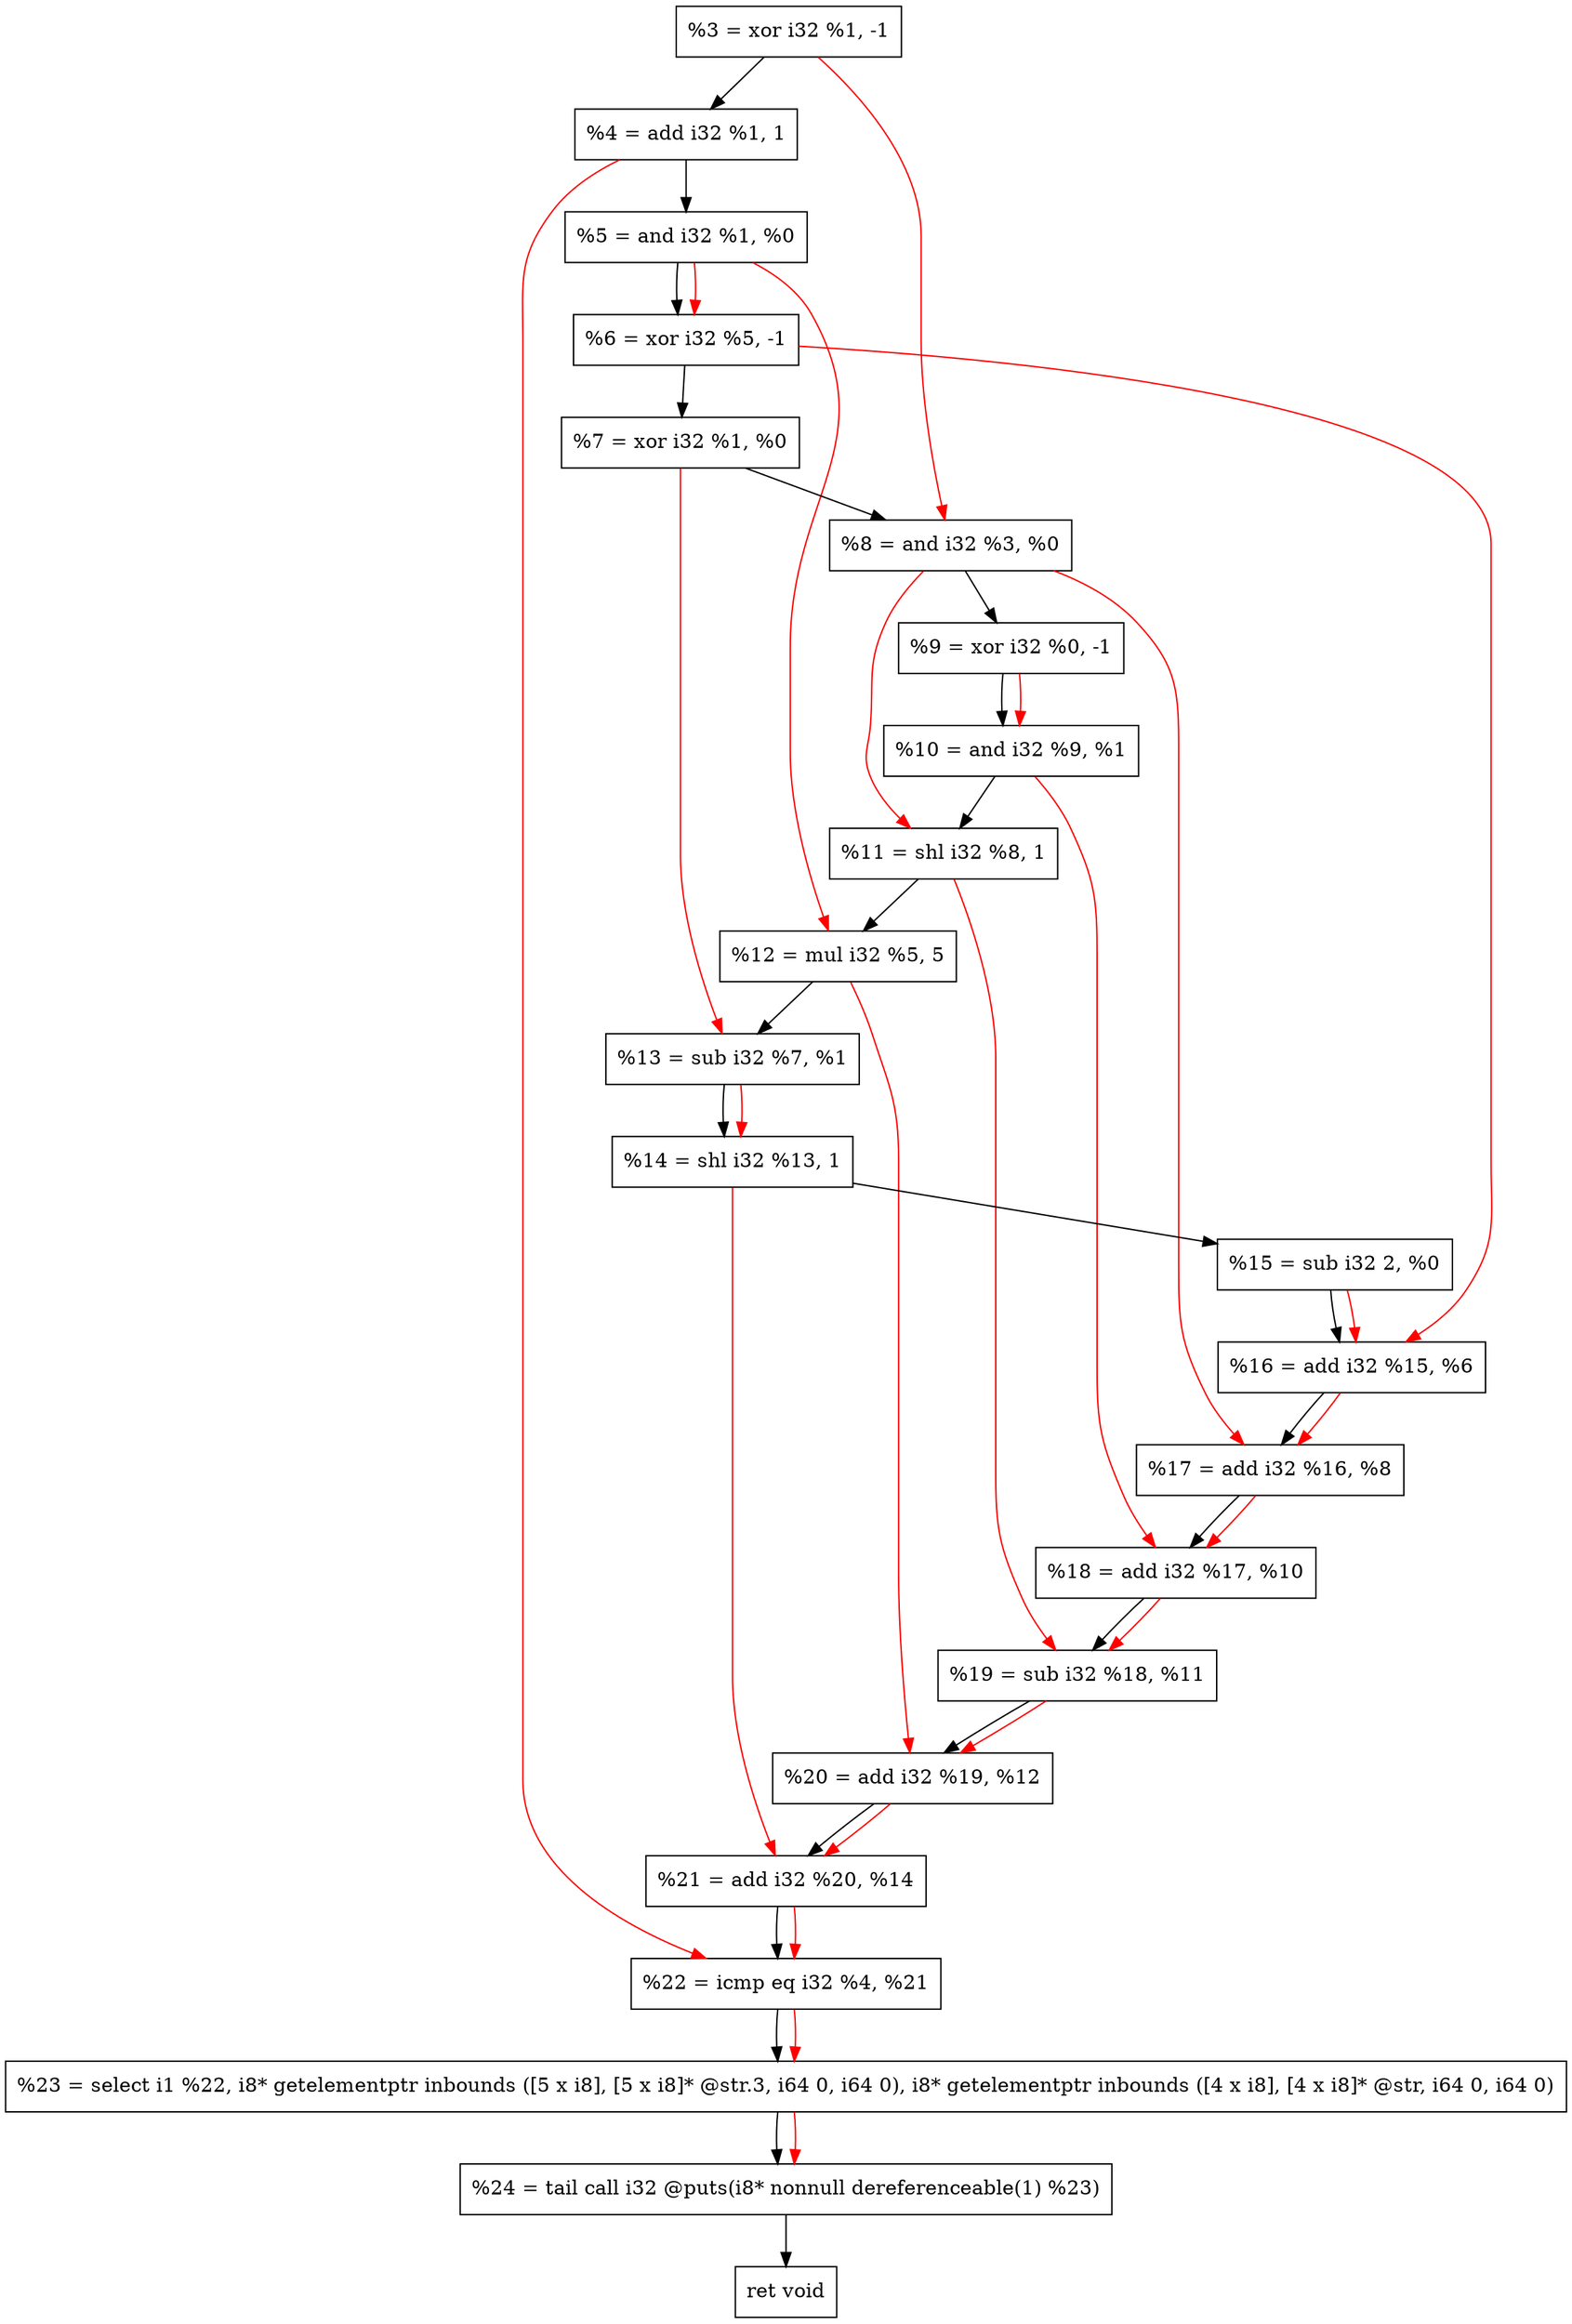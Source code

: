 digraph "DFG for'crackme' function" {
	Node0xc74ac0[shape=record, label="  %3 = xor i32 %1, -1"];
	Node0xc74b60[shape=record, label="  %4 = add i32 %1, 1"];
	Node0xc74c20[shape=record, label="  %5 = and i32 %1, %0"];
	Node0xc74c90[shape=record, label="  %6 = xor i32 %5, -1"];
	Node0xc74d00[shape=record, label="  %7 = xor i32 %1, %0"];
	Node0xc74d70[shape=record, label="  %8 = and i32 %3, %0"];
	Node0xc74de0[shape=record, label="  %9 = xor i32 %0, -1"];
	Node0xc74e50[shape=record, label="  %10 = and i32 %9, %1"];
	Node0xc74ec0[shape=record, label="  %11 = shl i32 %8, 1"];
	Node0xc74f30[shape=record, label="  %12 = mul i32 %5, 5"];
	Node0xc74fa0[shape=record, label="  %13 = sub i32 %7, %1"];
	Node0xc75010[shape=record, label="  %14 = shl i32 %13, 1"];
	Node0xc750b0[shape=record, label="  %15 = sub i32 2, %0"];
	Node0xc75120[shape=record, label="  %16 = add i32 %15, %6"];
	Node0xc75190[shape=record, label="  %17 = add i32 %16, %8"];
	Node0xc75200[shape=record, label="  %18 = add i32 %17, %10"];
	Node0xc75270[shape=record, label="  %19 = sub i32 %18, %11"];
	Node0xc752e0[shape=record, label="  %20 = add i32 %19, %12"];
	Node0xc75350[shape=record, label="  %21 = add i32 %20, %14"];
	Node0xc753c0[shape=record, label="  %22 = icmp eq i32 %4, %21"];
	Node0xc15268[shape=record, label="  %23 = select i1 %22, i8* getelementptr inbounds ([5 x i8], [5 x i8]* @str.3, i64 0, i64 0), i8* getelementptr inbounds ([4 x i8], [4 x i8]* @str, i64 0, i64 0)"];
	Node0xc75860[shape=record, label="  %24 = tail call i32 @puts(i8* nonnull dereferenceable(1) %23)"];
	Node0xc758b0[shape=record, label="  ret void"];
	Node0xc74ac0 -> Node0xc74b60;
	Node0xc74b60 -> Node0xc74c20;
	Node0xc74c20 -> Node0xc74c90;
	Node0xc74c90 -> Node0xc74d00;
	Node0xc74d00 -> Node0xc74d70;
	Node0xc74d70 -> Node0xc74de0;
	Node0xc74de0 -> Node0xc74e50;
	Node0xc74e50 -> Node0xc74ec0;
	Node0xc74ec0 -> Node0xc74f30;
	Node0xc74f30 -> Node0xc74fa0;
	Node0xc74fa0 -> Node0xc75010;
	Node0xc75010 -> Node0xc750b0;
	Node0xc750b0 -> Node0xc75120;
	Node0xc75120 -> Node0xc75190;
	Node0xc75190 -> Node0xc75200;
	Node0xc75200 -> Node0xc75270;
	Node0xc75270 -> Node0xc752e0;
	Node0xc752e0 -> Node0xc75350;
	Node0xc75350 -> Node0xc753c0;
	Node0xc753c0 -> Node0xc15268;
	Node0xc15268 -> Node0xc75860;
	Node0xc75860 -> Node0xc758b0;
edge [color=red]
	Node0xc74c20 -> Node0xc74c90;
	Node0xc74ac0 -> Node0xc74d70;
	Node0xc74de0 -> Node0xc74e50;
	Node0xc74d70 -> Node0xc74ec0;
	Node0xc74c20 -> Node0xc74f30;
	Node0xc74d00 -> Node0xc74fa0;
	Node0xc74fa0 -> Node0xc75010;
	Node0xc750b0 -> Node0xc75120;
	Node0xc74c90 -> Node0xc75120;
	Node0xc75120 -> Node0xc75190;
	Node0xc74d70 -> Node0xc75190;
	Node0xc75190 -> Node0xc75200;
	Node0xc74e50 -> Node0xc75200;
	Node0xc75200 -> Node0xc75270;
	Node0xc74ec0 -> Node0xc75270;
	Node0xc75270 -> Node0xc752e0;
	Node0xc74f30 -> Node0xc752e0;
	Node0xc752e0 -> Node0xc75350;
	Node0xc75010 -> Node0xc75350;
	Node0xc74b60 -> Node0xc753c0;
	Node0xc75350 -> Node0xc753c0;
	Node0xc753c0 -> Node0xc15268;
	Node0xc15268 -> Node0xc75860;
}
